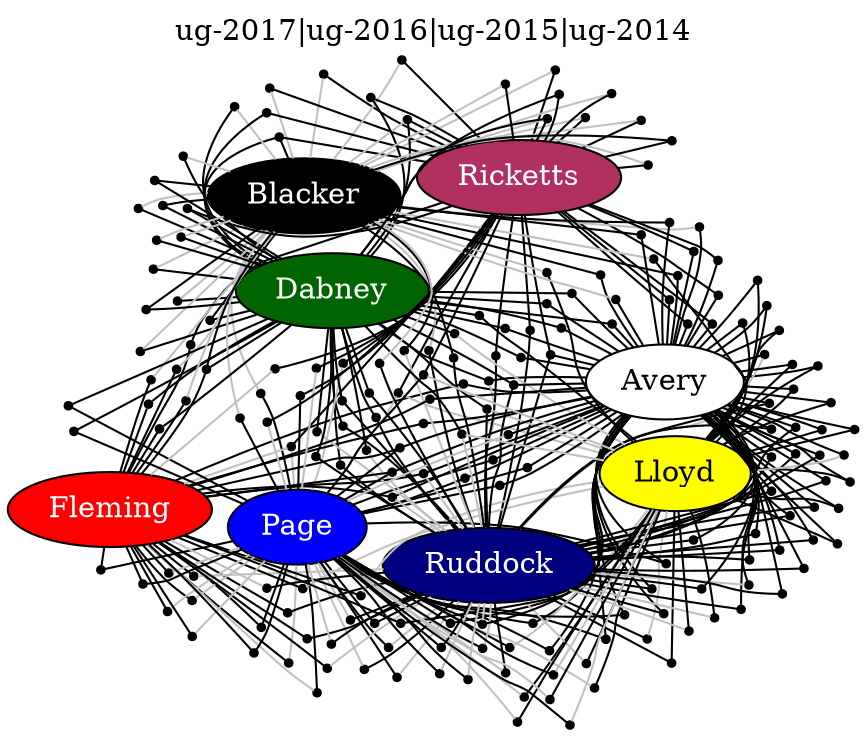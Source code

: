 graph template {
    layout=neato;
    overlap=false;
    splines=true;
    Blacker [style=filled, fillcolor=black, fontcolor=white];
    Dabney [style=filled, fillcolor=darkgreen, fontcolor=white];
    Ricketts [style=filled, fillcolor=maroon, fontcolor=white];
    Fleming [style=filled, fillcolor=red, fontcolor=white];
    Lloyd [style=filled, fillcolor=yellow];
    Page [style=filled, fillcolor=blue, fontcolor=white];
    Ruddock [style=filled, fillcolor=navy, fontcolor=white];
    Avery [style=filled, fillcolor=white];

    node[shape=point]
    label="ug-2017|ug-2016|ug-2015|ug-2014";
    labelloc=top;
    "Hannah Elizabeth Klion";
    "Hannah Elizabeth Klion" -- Dabney[color=black];
    "Hannah Elizabeth Klion" -- Ruddock[color=black];
    "Kelsey Marie Spaur";
    "Kelsey Marie Spaur" -- Fleming[color=black];
    "Kelsey Marie Spaur" -- Page[color=gray];
    "Abel Misrak";
    "Abel Misrak" -- Avery[color=black];
    "Abel Misrak" -- Fleming[color=black];
    "Janani Mandayam Comar";
    "Janani Mandayam Comar" -- Page[color=gray];
    "Janani Mandayam Comar" -- Ruddock[color=black];
    "Eric Shinjini Mukherjee";
    "Eric Shinjini Mukherjee" -- Avery[color=black];
    "Eric Shinjini Mukherjee" -- Ricketts[color=black];
    "Seong Bin Im";
    "Seong Bin Im" -- Avery[color=black];
    "Seong Bin Im" -- Ricketts[color=black];
    "Jonathan Samuel Schor";
    "Jonathan Samuel Schor" -- Lloyd[color=black];
    "Jonathan Samuel Schor" -- Page[color=gray];
    "James J Lu";
    "James J Lu" -- Avery[color=black];
    "James J Lu" -- Page[color=black];
    "Christina Colleen Lee";
    "Christina Colleen Lee" -- Blacker[color=gray];
    "Christina Colleen Lee" -- Dabney[color=black];
    "Shalini Joshi Majumdar";
    "Shalini Joshi Majumdar" -- Page[color=black];
    "Shalini Joshi Majumdar" -- Ruddock[color=gray];
    "Susan Margaret Ballentine";
    "Susan Margaret Ballentine" -- Fleming[color=black];
    "Susan Margaret Ballentine" -- Ruddock[color=black];
    "Yi Yuan";
    "Yi Yuan" -- Blacker[color=gray];
    "Yi Yuan" -- Dabney[color=black];
    "Jonathan Hongkun Liu";
    "Jonathan Hongkun Liu" -- Avery[color=black];
    "Jonathan Hongkun Liu" -- Ruddock[color=black];
    "Christopher Morton Tonge";
    "Christopher Morton Tonge" -- Blacker[color=gray];
    "Christopher Morton Tonge" -- Ricketts[color=black];
    "Kayane Kohar Dingilian";
    "Kayane Kohar Dingilian" -- Dabney[color=black];
    "Kayane Kohar Dingilian" -- Ruddock[color=black];
    "Abhijitkrishna Vancheswaran Puranam";
    "Abhijitkrishna Vancheswaran Puranam" -- Page[color=black];
    "Abhijitkrishna Vancheswaran Puranam" -- Ruddock[color=black];
    "Karthik Guruswamy Siva";
    "Karthik Guruswamy Siva" -- Dabney[color=black];
    "Karthik Guruswamy Siva" -- Ruddock[color=black];
    "Laura Rose Watson";
    "Laura Rose Watson" -- Blacker[color=gray];
    "Laura Rose Watson" -- Ricketts[color=black];
    "Christopher Alexander Gheorghiu";
    "Christopher Alexander Gheorghiu" -- Avery[color=black];
    "Christopher Alexander Gheorghiu" -- Blacker[color=gray];
    "Katharyn Elin Garcia";
    "Katharyn Elin Garcia" -- Blacker[color=black];
    "Katharyn Elin Garcia" -- Dabney[color=black];
    "Katharyn Elin Garcia" -- Ricketts[color=black];
    "Daisy Daiqi Lin";
    "Daisy Daiqi Lin" -- Avery[color=black];
    "Daisy Daiqi Lin" -- Dabney[color=black];
    "Daisy Daiqi Lin" -- Ruddock[color=gray];
    "Alina Tiffany Hwang";
    "Alina Tiffany Hwang" -- Avery[color=black];
    "Alina Tiffany Hwang" -- Lloyd[color=black];
    "Allison Y Maker";
    "Allison Y Maker" -- Blacker[color=gray];
    "Allison Y Maker" -- Ricketts[color=black];
    "Stanford Jeremy Schor";
    "Stanford Jeremy Schor" -- Lloyd[color=gray];
    "Stanford Jeremy Schor" -- Page[color=gray];
    "Stanford Jeremy Schor" -- Ricketts[color=black];
    "Dae Hyun Kim";
    "Dae Hyun Kim" -- Avery[color=black];
    "Dae Hyun Kim" -- Dabney[color=black];
    "Siyuan Wang";
    "Siyuan Wang" -- Blacker[color=gray];
    "Siyuan Wang" -- Ricketts[color=black];
    "Katherine Qing Lai";
    "Katherine Qing Lai" -- Avery[color=black];
    "Katherine Qing Lai" -- Lloyd[color=black];
    "Ye Su";
    "Ye Su" -- Fleming[color=black];
    "Ye Su" -- Page[color=black];
    "Justin Robert Koch";
    "Justin Robert Koch" -- Avery[color=black];
    "Justin Robert Koch" -- Blacker[color=black];
    "Vincent Insuh Park";
    "Vincent Insuh Park" -- Page[color=gray];
    "Vincent Insuh Park" -- Ruddock[color=black];
    "Misha Raffiee";
    "Misha Raffiee" -- Fleming[color=black];
    "Misha Raffiee" -- Ricketts[color=black];
    "Jesse Matthew Salomon";
    "Jesse Matthew Salomon" -- Blacker[color=gray];
    "Jesse Matthew Salomon" -- Dabney[color=black];
    "Cheng Xu";
    "Cheng Xu" -- Fleming[color=black];
    "Cheng Xu" -- Ruddock[color=gray];
    "Angad Singh Rekhi";
    "Angad Singh Rekhi" -- Avery[color=black];
    "Angad Singh Rekhi" -- Lloyd[color=black];
    "Da An";
    "Da An" -- Avery[color=black];
    "Da An" -- Page[color=black];
    "Timothy Cui Cui";
    "Timothy Cui Cui" -- Blacker[color=gray];
    "Timothy Cui Cui" -- Page[color=black];
    "Valere Regis Westbrooke Lambert";
    "Valere Regis Westbrooke Lambert" -- Avery[color=black];
    "Valere Regis Westbrooke Lambert" -- Lloyd[color=black];
    "Sharon Wang";
    "Sharon Wang" -- Avery[color=black];
    "Sharon Wang" -- Page[color=black];
    "Lawrence Lee";
    "Lawrence Lee" -- Fleming[color=gray];
    "Lawrence Lee" -- Page[color=black];
    "Alex Benjamin Jose";
    "Alex Benjamin Jose" -- Ricketts[color=black];
    "Alex Benjamin Jose" -- Ruddock[color=black];
    "Alex Michael Geffner-Mihlsten";
    "Alex Michael Geffner-Mihlsten" -- Blacker[color=gray];
    "Alex Michael Geffner-Mihlsten" -- Dabney[color=black];
    "Evan Minghao Zhao";
    "Evan Minghao Zhao" -- Fleming[color=black];
    "Evan Minghao Zhao" -- Lloyd[color=gray];
    "Milica Kolundzija";
    "Milica Kolundzija" -- Blacker[color=gray];
    "Milica Kolundzija" -- Ricketts[color=black];
    "Catherine Elizabeth Jamshidi";
    "Catherine Elizabeth Jamshidi" -- Blacker[color=gray];
    "Catherine Elizabeth Jamshidi" -- Fleming[color=black];
    "Mojolaoluwa Joshua Sonola";
    "Mojolaoluwa Joshua Sonola" -- Fleming[color=black];
    "Mojolaoluwa Joshua Sonola" -- Page[color=black];
    "Constance Betsy Fu";
    "Constance Betsy Fu" -- Avery[color=black];
    "Constance Betsy Fu" -- Ruddock[color=gray];
    "Taylor Ryan Strumwasser";
    "Taylor Ryan Strumwasser" -- Blacker[color=gray];
    "Taylor Ryan Strumwasser" -- Ricketts[color=black];
    "Richie Nathaniel Hernandez";
    "Richie Nathaniel Hernandez" -- Fleming[color=black];
    "Richie Nathaniel Hernandez" -- Lloyd[color=gray];
    "Samantha Marie Piszkiewicz";
    "Samantha Marie Piszkiewicz" -- Dabney[color=black];
    "Samantha Marie Piszkiewicz" -- Ricketts[color=black];
    "Rachel Elizabeth Deghuee";
    "Rachel Elizabeth Deghuee" -- Fleming[color=gray];
    "Rachel Elizabeth Deghuee" -- Ruddock[color=black];
    "Raj Michael Katti";
    "Raj Michael Katti" -- Avery[color=black];
    "Raj Michael Katti" -- Ricketts[color=black];
    "Raj Michael Katti" -- Ruddock[color=black];
    "Max Li-Hua Wang";
    "Max Li-Hua Wang" -- Avery[color=black];
    "Max Li-Hua Wang" -- Lloyd[color=black];
    "Avishek Dutta";
    "Avishek Dutta" -- Blacker[color=gray];
    "Avishek Dutta" -- Ruddock[color=black];
    "Joanne Li";
    "Joanne Li" -- Avery[color=black];
    "Joanne Li" -- Lloyd[color=black];
    "Connor Kelly Wilson";
    "Connor Kelly Wilson" -- Blacker[color=black];
    "Connor Kelly Wilson" -- Dabney[color=black];
    "Lin Cheng";
    "Lin Cheng" -- Avery[color=black];
    "Lin Cheng" -- Page[color=black];
    "Yu Zhou";
    "Yu Zhou" -- Avery[color=black];
    "Yu Zhou" -- Ruddock[color=black];
    "John Dalton Co-Reyes";
    "John Dalton Co-Reyes" -- Lloyd[color=gray];
    "John Dalton Co-Reyes" -- Ruddock[color=black];
    "Jingyuan Li";
    "Jingyuan Li" -- Avery[color=black];
    "Jingyuan Li" -- Page[color=black];
    "Marlyn Joanna Moore";
    "Marlyn Joanna Moore" -- Fleming[color=black];
    "Marlyn Joanna Moore" -- Page[color=gray];
    "Poonim Nina Daya";
    "Poonim Nina Daya" -- Lloyd[color=black];
    "Poonim Nina Daya" -- Page[color=gray];
    "Ryan Anthony Ripper";
    "Ryan Anthony Ripper" -- Ricketts[color=black];
    "Ryan Anthony Ripper" -- Ruddock[color=black];
    "Erika Alden Debenedictis";
    "Erika Alden Debenedictis" -- Avery[color=black];
    "Erika Alden Debenedictis" -- Blacker[color=black];
    "Tara Sowrirajan";
    "Tara Sowrirajan" -- Avery[color=black];
    "Tara Sowrirajan" -- Ruddock[color=black];
    "Elizabeth Ann Terlinden";
    "Elizabeth Ann Terlinden" -- Avery[color=black];
    "Elizabeth Ann Terlinden" -- Blacker[color=black];
    "Jong Seok Won";
    "Jong Seok Won" -- Fleming[color=gray];
    "Jong Seok Won" -- Page[color=gray];
    "Jong Seok Won" -- Ricketts[color=black];
    "Jacob Alexander Stark";
    "Jacob Alexander Stark" -- Blacker[color=gray];
    "Jacob Alexander Stark" -- Dabney[color=black];
    "William Yuwei Bao";
    "William Yuwei Bao" -- Avery[color=black];
    "William Yuwei Bao" -- Page[color=black];
    "Emmett Goodman";
    "Emmett Goodman" -- Page[color=gray];
    "Emmett Goodman" -- Ricketts[color=black];
    "David Yicheng Luo";
    "David Yicheng Luo" -- Fleming[color=black];
    "David Yicheng Luo" -- Page[color=black];
    "Graham Pickering Schmidt";
    "Graham Pickering Schmidt" -- Page[color=black];
    "Graham Pickering Schmidt" -- Ruddock[color=gray];
    "Lisa Mannan Lee";
    "Lisa Mannan Lee" -- Page[color=gray];
    "Lisa Mannan Lee" -- Ruddock[color=black];
    "Christopher Edward Estrada";
    "Christopher Edward Estrada" -- Blacker[color=gray];
    "Christopher Edward Estrada" -- Dabney[color=black];
    "Christopher Edward Estrada" -- Ricketts[color=black];
    "August William Nanz";
    "August William Nanz" -- Lloyd[color=black];
    "August William Nanz" -- Ruddock[color=black];
    "Mateo Martinez";
    "Mateo Martinez" -- Blacker[color=gray];
    "Mateo Martinez" -- Fleming[color=black];
    "Thomas George Parton";
    "Thomas George Parton" -- Avery[color=black];
    "Thomas George Parton" -- Lloyd[color=black];
    "Monisha Dilip";
    "Monisha Dilip" -- Fleming[color=black];
    "Monisha Dilip" -- Page[color=gray];
    "Curie Ahn";
    "Curie Ahn" -- Avery[color=black];
    "Curie Ahn" -- Fleming[color=black];
    "Curie Ahn" -- Ruddock[color=gray];
    "Hannah Lin Dotson";
    "Hannah Lin Dotson" -- Dabney[color=black];
    "Hannah Lin Dotson" -- Lloyd[color=gray];
    "Hannah Lin Dotson" -- Ruddock[color=black];
    "Kurtis Mickel Carsch";
    "Kurtis Mickel Carsch" -- Dabney[color=black];
    "Kurtis Mickel Carsch" -- Ricketts[color=black];
    "Meera Reghunathan";
    "Meera Reghunathan" -- Avery[color=black];
    "Meera Reghunathan" -- Ruddock[color=black];
    "Isaac Sul Ki Kim";
    "Isaac Sul Ki Kim" -- Avery[color=black];
    "Isaac Sul Ki Kim" -- Ricketts[color=black];
    "Archana Chintalacharuvu";
    "Archana Chintalacharuvu" -- Fleming[color=black];
    "Archana Chintalacharuvu" -- Page[color=gray];
    "Kevin Han Yang";
    "Kevin Han Yang" -- Dabney[color=black];
    "Kevin Han Yang" -- Fleming[color=black];
    "Eric Erjie Wang";
    "Eric Erjie Wang" -- Avery[color=black];
    "Eric Erjie Wang" -- Lloyd[color=black];
    "Aileen Cheng";
    "Aileen Cheng" -- Dabney[color=black];
    "Aileen Cheng" -- Lloyd[color=gray];
    "Alison Tan";
    "Alison Tan" -- Avery[color=black];
    "Alison Tan" -- Ruddock[color=black];
    "Paige Down Logan";
    "Paige Down Logan" -- Fleming[color=black];
    "Paige Down Logan" -- Ruddock[color=black];
    "Kayla Marisa Mccue";
    "Kayla Marisa Mccue" -- Dabney[color=black];
    "Kayla Marisa Mccue" -- Ruddock[color=gray];
    "Anna Liu";
    "Anna Liu" -- Fleming[color=black];
    "Anna Liu" -- Ruddock[color=gray];
    "Caroline Andrea Werlang";
    "Caroline Andrea Werlang" -- Avery[color=black];
    "Caroline Andrea Werlang" -- Ruddock[color=black];
    "Justin Turner Khim";
    "Justin Turner Khim" -- Avery[color=black];
    "Justin Turner Khim" -- Fleming[color=black];
    "Juan Diego Palomino";
    "Juan Diego Palomino" -- Blacker[color=gray];
    "Juan Diego Palomino" -- Ricketts[color=black];
    "Albert Huaju Yang";
    "Albert Huaju Yang" -- Blacker[color=gray];
    "Albert Huaju Yang" -- Ricketts[color=black];
    "Garima Gupta";
    "Garima Gupta" -- Avery[color=black];
    "Garima Gupta" -- Ruddock[color=black];
    "Zihao Yan";
    "Zihao Yan" -- Avery[color=black];
    "Zihao Yan" -- Page[color=black];
    "Deeksha Agrawal";
    "Deeksha Agrawal" -- Avery[color=black];
    "Deeksha Agrawal" -- Ricketts[color=black];
    "Audrey Nicole Huang";
    "Audrey Nicole Huang" -- Avery[color=black];
    "Audrey Nicole Huang" -- Lloyd[color=black];
    "Katherine Elizabeth Knox";
    "Katherine Elizabeth Knox" -- Avery[color=black];
    "Katherine Elizabeth Knox" -- Ruddock[color=black];
    "Genesis Lung";
    "Genesis Lung" -- Lloyd[color=gray];
    "Genesis Lung" -- Page[color=black];
    "Natalie M. DeFries";
    "Natalie M. DeFries" -- Dabney[color=black];
    "Natalie M. DeFries" -- Ruddock[color=black];
    "Brock Anthony Jones";
    "Brock Anthony Jones" -- Blacker[color=gray];
    "Brock Anthony Jones" -- Dabney[color=black];
    "Brock Anthony Jones" -- Ricketts[color=black];
    "Jade Yu Yang";
    "Jade Yu Yang" -- Avery[color=black];
    "Jade Yu Yang" -- Dabney[color=black];
    "Ishan Khetarpal";
    "Ishan Khetarpal" -- Avery[color=black];
    "Ishan Khetarpal" -- Fleming[color=black];
    "Ishan Khetarpal" -- Ruddock[color=gray];
    "Dominic Jeffrey Yurk";
    "Dominic Jeffrey Yurk" -- Blacker[color=gray];
    "Dominic Jeffrey Yurk" -- Lloyd[color=black];
    "Kevin Brian Chen";
    "Kevin Brian Chen" -- Avery[color=black];
    "Kevin Brian Chen" -- Page[color=black];
    "Sean Thomas Dolan";
    "Sean Thomas Dolan" -- Page[color=black];
    "Sean Thomas Dolan" -- Ruddock[color=black];
    "Rebekah Zang Kitto";
    "Rebekah Zang Kitto" -- Page[color=gray];
    "Rebekah Zang Kitto" -- Ruddock[color=black];
    "Joseph Michael Grappone";
    "Joseph Michael Grappone" -- Page[color=black];
    "Joseph Michael Grappone" -- Ricketts[color=black];
    "Ryan David Langman";
    "Ryan David Langman" -- Dabney[color=black];
    "Ryan David Langman" -- Page[color=black];
    "Angela Gong";
    "Angela Gong" -- Avery[color=black];
    "Angela Gong" -- Ruddock[color=black];
    "Carla Lim Watson";
    "Carla Lim Watson" -- Dabney[color=black];
    "Carla Lim Watson" -- Lloyd[color=black];
    "Yuchen Wang";
    "Yuchen Wang" -- Avery[color=black];
    "Yuchen Wang" -- Page[color=black];
    "Xander Rudelis";
    "Xander Rudelis" -- Blacker[color=black];
    "Xander Rudelis" -- Dabney[color=black];
    "Elly Jean Shao";
    "Elly Jean Shao" -- Blacker[color=black];
    "Elly Jean Shao" -- Ruddock[color=gray];
    "Timothy Isaac Maxwell";
    "Timothy Isaac Maxwell" -- Blacker[color=gray];
    "Timothy Isaac Maxwell" -- Dabney[color=black];
    "Ann Miao Wang";
    "Ann Miao Wang" -- Avery[color=black];
    "Ann Miao Wang" -- Ruddock[color=black];
    "James Mac Bern";
    "James Mac Bern" -- Avery[color=black];
    "James Mac Bern" -- Ruddock[color=black];
    "Kexin Rong";
    "Kexin Rong" -- Avery[color=black];
    "Kexin Rong" -- Page[color=black];
    "Timothy Michael Menninger";
    "Timothy Michael Menninger" -- Fleming[color=gray];
    "Timothy Michael Menninger" -- Ricketts[color=black];
    "Guoning Xiao";
    "Guoning Xiao" -- Avery[color=black];
    "Guoning Xiao" -- Ricketts[color=black];
    "Jeffrey Gu";
    "Jeffrey Gu" -- Avery[color=black];
    "Jeffrey Gu" -- Blacker[color=black];
    "Federico Presutti";
    "Federico Presutti" -- Avery[color=black];
    "Federico Presutti" -- Ruddock[color=black];
    "Julia Dorothy Jester";
    "Julia Dorothy Jester" -- Lloyd[color=black];
    "Julia Dorothy Jester" -- Ruddock[color=gray];
    "Doreen Chung-Yue Chan";
    "Doreen Chung-Yue Chan" -- Avery[color=black];
    "Doreen Chung-Yue Chan" -- Lloyd[color=black];
    "Victor Han";
    "Victor Han" -- Blacker[color=black];
    "Victor Han" -- Dabney[color=black];
    "Nelson Chou";
    "Nelson Chou" -- Avery[color=black];
    "Nelson Chou" -- Lloyd[color=black];
    "Benjamin Craig Bartlett";
    "Benjamin Craig Bartlett" -- Dabney[color=black];
    "Benjamin Craig Bartlett" -- Ruddock[color=gray];
    "Daniel Yiu Wah Lo";
    "Daniel Yiu Wah Lo" -- Avery[color=black];
    "Daniel Yiu Wah Lo" -- Fleming[color=black];
    "John Michael Clark";
    "John Michael Clark" -- Dabney[color=black];
    "John Michael Clark" -- Page[color=black];
    "Christine Cheng";
    "Christine Cheng" -- Lloyd[color=black];
    "Christine Cheng" -- Ruddock[color=gray];
    "Ryan Eugene Chacon";
    "Ryan Eugene Chacon" -- Fleming[color=black];
    "Ryan Eugene Chacon" -- Lloyd[color=black];
    "Nathaniel Jacob Kahane Baskin";
    "Nathaniel Jacob Kahane Baskin" -- Dabney[color=black];
    "Nathaniel Jacob Kahane Baskin" -- Ruddock[color=black];
    "Michelle Tang";
    "Michelle Tang" -- Fleming[color=black];
    "Michelle Tang" -- Page[color=gray];
    "Rebecca Kunnie Tang";
    "Rebecca Kunnie Tang" -- Blacker[color=gray];
    "Rebecca Kunnie Tang" -- Fleming[color=black];
    "Brynan Ruinan Qiu";
    "Brynan Ruinan Qiu" -- Avery[color=black];
    "Brynan Ruinan Qiu" -- Ruddock[color=black];
    "Sei Masuoka";
    "Sei Masuoka" -- Lloyd[color=black];
    "Sei Masuoka" -- Page[color=gray];
    "Christopher Peter Couste";
    "Christopher Peter Couste" -- Blacker[color=gray];
    "Christopher Peter Couste" -- Ricketts[color=black];
    "David Wayne Ding";
    "David Wayne Ding" -- Avery[color=black];
    "David Wayne Ding" -- Dabney[color=black];
    "David Wayne Ding" -- Ruddock[color=black];
    "Tyler Takeo Okamoto";
    "Tyler Takeo Okamoto" -- Avery[color=black];
    "Tyler Takeo Okamoto" -- Lloyd[color=black];
    "Michael Ryan Paluchniak";
    "Michael Ryan Paluchniak" -- Avery[color=black];
    "Michael Ryan Paluchniak" -- Fleming[color=black];
    "Michael Ryan Paluchniak" -- Page[color=black];
    "Samuel Francis Savitz";
    "Samuel Francis Savitz" -- Blacker[color=black];
    "Samuel Francis Savitz" -- Dabney[color=black];
    "Alexander Ruben Barreiro";
    "Alexander Ruben Barreiro" -- Blacker[color=gray];
    "Alexander Ruben Barreiro" -- Page[color=black];
    "Patrick Julian Tassilo Rall";
    "Patrick Julian Tassilo Rall" -- Dabney[color=black];
    "Patrick Julian Tassilo Rall" -- Ricketts[color=black];
    "Michael Ye Zhang";
    "Michael Ye Zhang" -- Avery[color=black];
    "Michael Ye Zhang" -- Fleming[color=black];
    "Michael Ye Zhang" -- Page[color=black];
    "Evan Mitchell Sloan";
    "Evan Mitchell Sloan" -- Blacker[color=gray];
    "Evan Mitchell Sloan" -- Lloyd[color=black];
    "Audrey Liu";
    "Audrey Liu" -- Avery[color=black];
    "Audrey Liu" -- Ruddock[color=black];
    "Yue Wu";
    "Yue Wu" -- Avery[color=black];
    "Yue Wu" -- Ruddock[color=gray];
    "John Capuano Naruk";
    "John Capuano Naruk" -- Blacker[color=black];
    "John Capuano Naruk" -- Ruddock[color=black];
    "Jing J Xu";
    "Jing J Xu" -- Page[color=black];
    "Jing J Xu" -- Ruddock[color=gray];
    "Alexander Maxwell Port";
    "Alexander Maxwell Port" -- Dabney[color=black];
    "Alexander Maxwell Port" -- Ruddock[color=black];
    "Paul Zhang";
    "Paul Zhang" -- Avery[color=black];
    "Paul Zhang" -- Dabney[color=black];
    "Gregory Russell Izatt";
    "Gregory Russell Izatt" -- Dabney[color=black];
    "Gregory Russell Izatt" -- Lloyd[color=gray];
    "Gregory Russell Izatt" -- Ruddock[color=gray];
    "Constance Deborah Robinson";
    "Constance Deborah Robinson" -- Blacker[color=gray];
    "Constance Deborah Robinson" -- Dabney[color=black];
    "Jake Lee Wellens";
    "Jake Lee Wellens" -- Avery[color=black];
    "Jake Lee Wellens" -- Lloyd[color=gray];
    "Harrison James Miller";
    "Harrison James Miller" -- Lloyd[color=black];
    "Harrison James Miller" -- Page[color=black];
    "Harrison James Miller" -- Ruddock[color=gray];
    "Maxwell Christian Horton";
    "Maxwell Christian Horton" -- Avery[color=black];
    "Maxwell Christian Horton" -- Ricketts[color=black];
    "Connor Wilson Coley";
    "Connor Wilson Coley" -- Avery[color=black];
    "Connor Wilson Coley" -- Ruddock[color=black];
    "Nancy Lin Cao";
    "Nancy Lin Cao" -- Page[color=black];
    "Nancy Lin Cao" -- Ruddock[color=gray];
    "Jacob Quinn Shenker";
    "Jacob Quinn Shenker" -- Avery[color=black];
    "Jacob Quinn Shenker" -- Blacker[color=gray];
    "Matthew Yoshimi Cedeno";
    "Matthew Yoshimi Cedeno" -- Avery[color=black];
    "Matthew Yoshimi Cedeno" -- Page[color=gray];
    "Muneeb Imtiaz";
    "Muneeb Imtiaz" -- Lloyd[color=gray];
    "Muneeb Imtiaz" -- Page[color=black];
    "Anthony Elias Alvarez-Gerritsen";
    "Anthony Elias Alvarez-Gerritsen" -- Avery[color=black];
    "Anthony Elias Alvarez-Gerritsen" -- Ruddock[color=black];
    "Daniel Aaron Defelippis";
    "Daniel Aaron Defelippis" -- Avery[color=black];
    "Daniel Aaron Defelippis" -- Dabney[color=black];
    "Andrew James Chico";
    "Andrew James Chico" -- Lloyd[color=black];
    "Andrew James Chico" -- Ruddock[color=gray];
    "Liana Braun";
    "Liana Braun" -- Avery[color=black];
    "Liana Braun" -- Ruddock[color=black];
    "Joseph Karl Greef";
    "Joseph Karl Greef" -- Lloyd[color=black];
    "Joseph Karl Greef" -- Page[color=gray];
    "Parul Pubbi";
    "Parul Pubbi" -- Fleming[color=black];
    "Parul Pubbi" -- Page[color=black];
    "Grace Lee";
    "Grace Lee" -- Page[color=black];
    "Grace Lee" -- Ruddock[color=gray];
    "Charles Preston Blakemore";
    "Charles Preston Blakemore" -- Blacker[color=black];
    "Charles Preston Blakemore" -- Ricketts[color=black];
    "Iva Rreza";
    "Iva Rreza" -- Avery[color=black];
    "Iva Rreza" -- Ruddock[color=black];
    "Jeff Ning Han";
    "Jeff Ning Han" -- Avery[color=black];
    "Jeff Ning Han" -- Ruddock[color=black];
    "Kerry Nicole Betz";
    "Kerry Nicole Betz" -- Blacker[color=black];
    "Kerry Nicole Betz" -- Dabney[color=black];
    "Kerry Nicole Betz" -- Fleming[color=black];
    "Michael Siyang Teng";
    "Michael Siyang Teng" -- Page[color=gray];
    "Michael Siyang Teng" -- Ricketts[color=black];
    "Matthew Chalfin Dughi";
    "Matthew Chalfin Dughi" -- Avery[color=black];
    "Matthew Chalfin Dughi" -- Dabney[color=black];
    "Demetris Evagoras Drakos";
    "Demetris Evagoras Drakos" -- Lloyd[color=gray];
    "Demetris Evagoras Drakos" -- Page[color=black];
    "Demetris Evagoras Drakos" -- Ricketts[color=black];
    "Agne Skripkaite";
    "Agne Skripkaite" -- Avery[color=black];
    "Agne Skripkaite" -- Dabney[color=black];
    "Sharjeel Khalid Aziz";
    "Sharjeel Khalid Aziz" -- Avery[color=black];
    "Sharjeel Khalid Aziz" -- Ruddock[color=black];
    "Marco Andres Cruz Heredia";
    "Marco Andres Cruz Heredia" -- Page[color=gray];
    "Marco Andres Cruz Heredia" -- Ricketts[color=black];
    "Alison Lui";
    "Alison Lui" -- Avery[color=black];
    "Alison Lui" -- Lloyd[color=black];
    "Yuchen Lin";
    "Yuchen Lin" -- Blacker[color=gray];
    "Yuchen Lin" -- Dabney[color=black];
    "Eric Rabkin Gorlin";
    "Eric Rabkin Gorlin" -- Lloyd[color=gray];
    "Eric Rabkin Gorlin" -- Page[color=black];
    "Sheila Lo";
    "Sheila Lo" -- Avery[color=black];
    "Sheila Lo" -- Ruddock[color=black];
    "Ritwik Anand";
    "Ritwik Anand" -- Blacker[color=gray];
    "Ritwik Anand" -- Ruddock[color=black];
    "Elizabeth Annaatje Beaver";
    "Elizabeth Annaatje Beaver" -- Dabney[color=black];
    "Elizabeth Annaatje Beaver" -- Ricketts[color=black];
    "William Michael Hoza";
    "William Michael Hoza" -- Dabney[color=black];
    "William Michael Hoza" -- Fleming[color=black];
}
